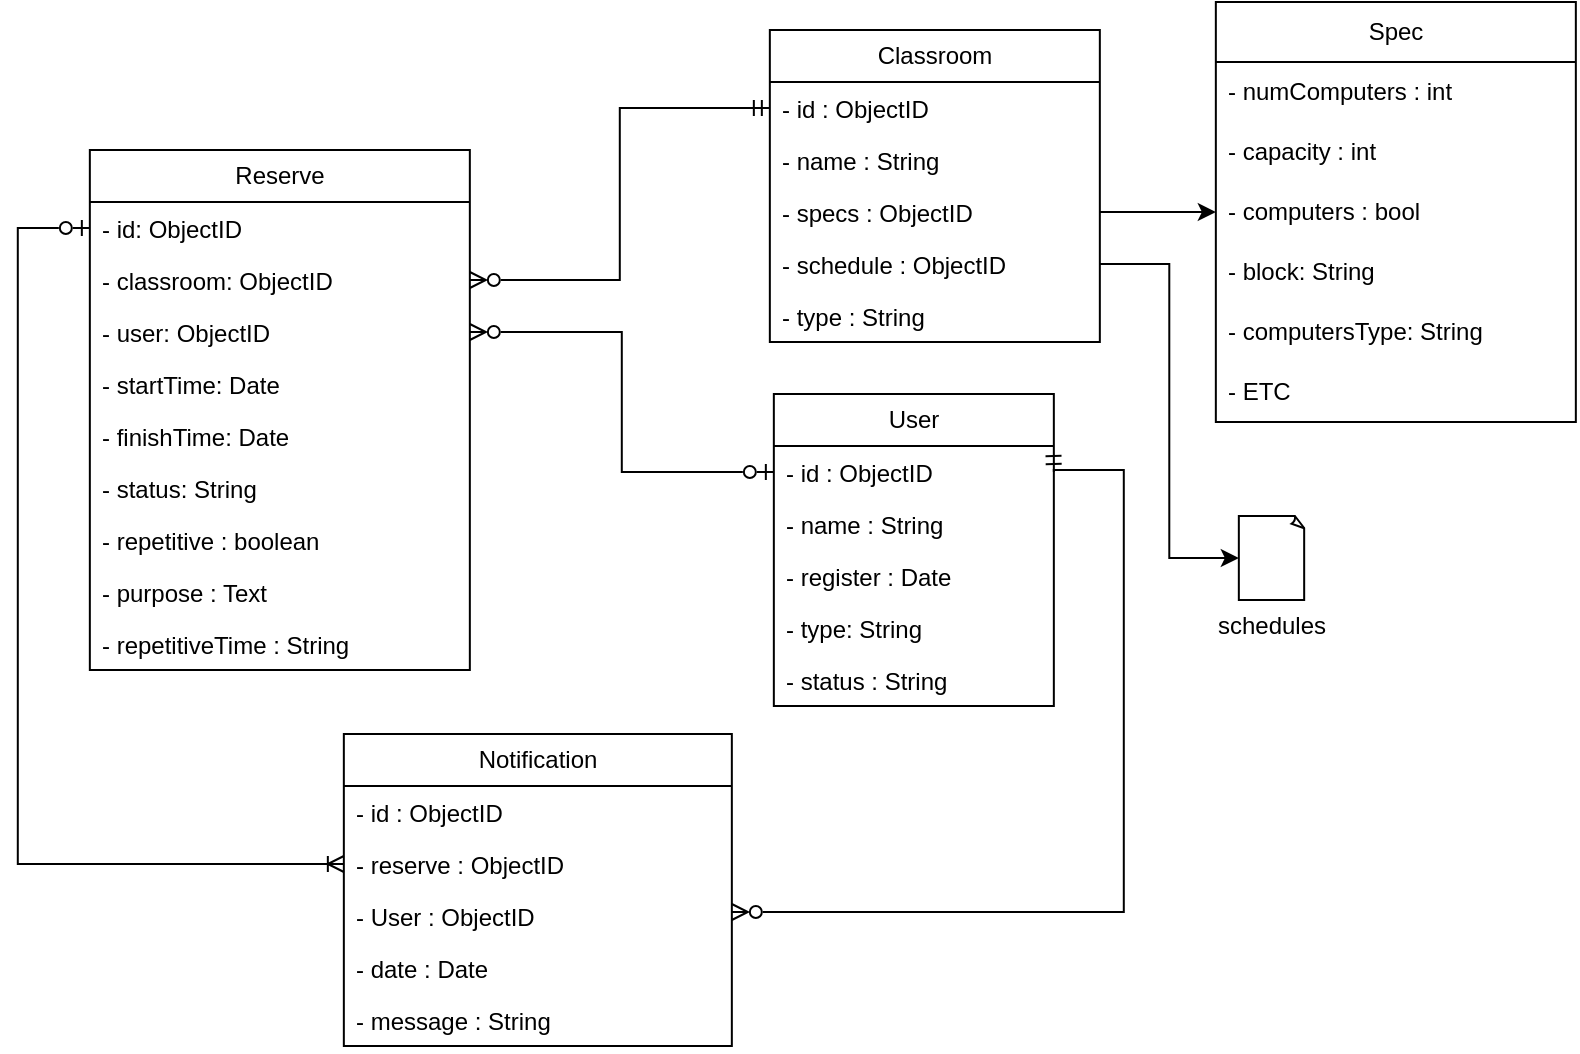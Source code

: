 <mxfile version="26.0.14">
  <diagram name="Page-1" id="Xw-OT8u13y2YpGHufhaO">
    <mxGraphModel dx="1311" dy="689" grid="0" gridSize="10" guides="1" tooltips="1" connect="1" arrows="1" fold="1" page="1" pageScale="1" pageWidth="900" pageHeight="1600" background="none" math="0" shadow="0" adaptiveColors="simple">
      <root>
        <mxCell id="0" />
        <mxCell id="1" parent="0" />
        <mxCell id="i59NM2YoJ6HwLMXSleYN-5" value="&lt;div&gt;Classroom&lt;/div&gt;" style="swimlane;fontStyle=0;childLayout=stackLayout;horizontal=1;startSize=26;fillColor=none;horizontalStack=0;resizeParent=1;resizeParentMax=0;resizeLast=0;collapsible=1;marginBottom=0;whiteSpace=wrap;html=1;labelBackgroundColor=none;rounded=0;" parent="1" vertex="1">
          <mxGeometry x="436.92" y="60" width="165" height="156" as="geometry">
            <mxRectangle x="490" y="250" width="110" height="30" as="alternateBounds" />
          </mxGeometry>
        </mxCell>
        <mxCell id="i59NM2YoJ6HwLMXSleYN-6" value="- id : ObjectID" style="text;strokeColor=none;fillColor=none;align=left;verticalAlign=top;spacingLeft=4;spacingRight=4;overflow=hidden;rotatable=0;points=[[0,0.5],[1,0.5]];portConstraint=eastwest;whiteSpace=wrap;html=1;labelBackgroundColor=none;rounded=0;" parent="i59NM2YoJ6HwLMXSleYN-5" vertex="1">
          <mxGeometry y="26" width="165" height="26" as="geometry" />
        </mxCell>
        <mxCell id="i59NM2YoJ6HwLMXSleYN-7" value="- name : String" style="text;strokeColor=none;fillColor=none;align=left;verticalAlign=top;spacingLeft=4;spacingRight=4;overflow=hidden;rotatable=0;points=[[0,0.5],[1,0.5]];portConstraint=eastwest;whiteSpace=wrap;html=1;labelBackgroundColor=none;rounded=0;" parent="i59NM2YoJ6HwLMXSleYN-5" vertex="1">
          <mxGeometry y="52" width="165" height="26" as="geometry" />
        </mxCell>
        <mxCell id="uQxwyQJkKkR2JC9lQVKh-1" value="- specs : ObjectID" style="text;strokeColor=none;fillColor=none;align=left;verticalAlign=top;spacingLeft=4;spacingRight=4;overflow=hidden;rotatable=0;points=[[0,0.5],[1,0.5]];portConstraint=eastwest;whiteSpace=wrap;html=1;labelBackgroundColor=none;rounded=0;" parent="i59NM2YoJ6HwLMXSleYN-5" vertex="1">
          <mxGeometry y="78" width="165" height="26" as="geometry" />
        </mxCell>
        <mxCell id="ar1v0ZjxXNLSlUzArU0o-15" value="- schedule : ObjectID" style="text;strokeColor=none;fillColor=none;align=left;verticalAlign=top;spacingLeft=4;spacingRight=4;overflow=hidden;rotatable=0;points=[[0,0.5],[1,0.5]];portConstraint=eastwest;whiteSpace=wrap;html=1;labelBackgroundColor=none;rounded=0;" parent="i59NM2YoJ6HwLMXSleYN-5" vertex="1">
          <mxGeometry y="104" width="165" height="26" as="geometry" />
        </mxCell>
        <mxCell id="C52PBcnYzyFe92Bp_LaQ-4" value="- type : String" style="text;strokeColor=none;fillColor=none;align=left;verticalAlign=top;spacingLeft=4;spacingRight=4;overflow=hidden;rotatable=0;points=[[0,0.5],[1,0.5]];portConstraint=eastwest;whiteSpace=wrap;html=1;labelBackgroundColor=none;rounded=0;" vertex="1" parent="i59NM2YoJ6HwLMXSleYN-5">
          <mxGeometry y="130" width="165" height="26" as="geometry" />
        </mxCell>
        <mxCell id="i59NM2YoJ6HwLMXSleYN-9" value="&lt;div&gt;User&lt;/div&gt;" style="swimlane;fontStyle=0;childLayout=stackLayout;horizontal=1;startSize=26;fillColor=none;horizontalStack=0;resizeParent=1;resizeParentMax=0;resizeLast=0;collapsible=1;marginBottom=0;whiteSpace=wrap;html=1;labelBackgroundColor=none;rounded=0;" parent="1" vertex="1">
          <mxGeometry x="438.92" y="242" width="140" height="156" as="geometry" />
        </mxCell>
        <mxCell id="uzlNbjQuaozOqmtYfUtM-9" value="- id : ObjectID" style="text;strokeColor=none;fillColor=none;align=left;verticalAlign=top;spacingLeft=4;spacingRight=4;overflow=hidden;rotatable=0;points=[[0,0.5],[1,0.5]];portConstraint=eastwest;whiteSpace=wrap;html=1;labelBackgroundColor=none;rounded=0;" parent="i59NM2YoJ6HwLMXSleYN-9" vertex="1">
          <mxGeometry y="26" width="140" height="26" as="geometry" />
        </mxCell>
        <mxCell id="i59NM2YoJ6HwLMXSleYN-11" value="- name : String" style="text;strokeColor=none;fillColor=none;align=left;verticalAlign=top;spacingLeft=4;spacingRight=4;overflow=hidden;rotatable=0;points=[[0,0.5],[1,0.5]];portConstraint=eastwest;whiteSpace=wrap;html=1;labelBackgroundColor=none;rounded=0;" parent="i59NM2YoJ6HwLMXSleYN-9" vertex="1">
          <mxGeometry y="52" width="140" height="26" as="geometry" />
        </mxCell>
        <mxCell id="i59NM2YoJ6HwLMXSleYN-10" value="- register : Date" style="text;strokeColor=none;fillColor=none;align=left;verticalAlign=top;spacingLeft=4;spacingRight=4;overflow=hidden;rotatable=0;points=[[0,0.5],[1,0.5]];portConstraint=eastwest;whiteSpace=wrap;html=1;labelBackgroundColor=none;rounded=0;" parent="i59NM2YoJ6HwLMXSleYN-9" vertex="1">
          <mxGeometry y="78" width="140" height="26" as="geometry" />
        </mxCell>
        <mxCell id="i59NM2YoJ6HwLMXSleYN-12" value="- type: String" style="text;strokeColor=none;fillColor=none;align=left;verticalAlign=top;spacingLeft=4;spacingRight=4;overflow=hidden;rotatable=0;points=[[0,0.5],[1,0.5]];portConstraint=eastwest;whiteSpace=wrap;html=1;labelBackgroundColor=none;rounded=0;" parent="i59NM2YoJ6HwLMXSleYN-9" vertex="1">
          <mxGeometry y="104" width="140" height="26" as="geometry" />
        </mxCell>
        <mxCell id="ar1v0ZjxXNLSlUzArU0o-14" value="- status : String" style="text;strokeColor=none;fillColor=none;align=left;verticalAlign=top;spacingLeft=4;spacingRight=4;overflow=hidden;rotatable=0;points=[[0,0.5],[1,0.5]];portConstraint=eastwest;whiteSpace=wrap;html=1;labelBackgroundColor=none;rounded=0;" parent="i59NM2YoJ6HwLMXSleYN-9" vertex="1">
          <mxGeometry y="130" width="140" height="26" as="geometry" />
        </mxCell>
        <mxCell id="i59NM2YoJ6HwLMXSleYN-13" value="Reserve" style="swimlane;fontStyle=0;childLayout=stackLayout;horizontal=1;startSize=26;fillColor=none;horizontalStack=0;resizeParent=1;resizeParentMax=0;resizeLast=0;collapsible=1;marginBottom=0;whiteSpace=wrap;html=1;labelBackgroundColor=none;rounded=0;" parent="1" vertex="1">
          <mxGeometry x="96.92" y="120" width="190" height="260" as="geometry" />
        </mxCell>
        <mxCell id="i59NM2YoJ6HwLMXSleYN-14" value="- id: ObjectID" style="text;strokeColor=none;fillColor=none;align=left;verticalAlign=top;spacingLeft=4;spacingRight=4;overflow=hidden;rotatable=0;points=[[0,0.5],[1,0.5]];portConstraint=eastwest;whiteSpace=wrap;html=1;labelBackgroundColor=none;rounded=0;" parent="i59NM2YoJ6HwLMXSleYN-13" vertex="1">
          <mxGeometry y="26" width="190" height="26" as="geometry" />
        </mxCell>
        <mxCell id="uzlNbjQuaozOqmtYfUtM-3" value="&lt;div&gt;- classroom: ObjectID&lt;/div&gt;" style="text;strokeColor=none;fillColor=none;align=left;verticalAlign=top;spacingLeft=4;spacingRight=4;overflow=hidden;rotatable=0;points=[[0,0.5],[1,0.5]];portConstraint=eastwest;whiteSpace=wrap;html=1;labelBackgroundColor=none;rounded=0;" parent="i59NM2YoJ6HwLMXSleYN-13" vertex="1">
          <mxGeometry y="52" width="190" height="26" as="geometry" />
        </mxCell>
        <mxCell id="i59NM2YoJ6HwLMXSleYN-15" value="- user: ObjectID" style="text;strokeColor=none;fillColor=none;align=left;verticalAlign=top;spacingLeft=4;spacingRight=4;overflow=hidden;rotatable=0;points=[[0,0.5],[1,0.5]];portConstraint=eastwest;whiteSpace=wrap;html=1;labelBackgroundColor=none;rounded=0;" parent="i59NM2YoJ6HwLMXSleYN-13" vertex="1">
          <mxGeometry y="78" width="190" height="26" as="geometry" />
        </mxCell>
        <mxCell id="i59NM2YoJ6HwLMXSleYN-16" value="- startTime: Date" style="text;strokeColor=none;fillColor=none;align=left;verticalAlign=top;spacingLeft=4;spacingRight=4;overflow=hidden;rotatable=0;points=[[0,0.5],[1,0.5]];portConstraint=eastwest;whiteSpace=wrap;html=1;labelBackgroundColor=none;rounded=0;" parent="i59NM2YoJ6HwLMXSleYN-13" vertex="1">
          <mxGeometry y="104" width="190" height="26" as="geometry" />
        </mxCell>
        <mxCell id="C52PBcnYzyFe92Bp_LaQ-1" value="- finishTime: Date" style="text;strokeColor=none;fillColor=none;align=left;verticalAlign=top;spacingLeft=4;spacingRight=4;overflow=hidden;rotatable=0;points=[[0,0.5],[1,0.5]];portConstraint=eastwest;whiteSpace=wrap;html=1;labelBackgroundColor=none;rounded=0;" vertex="1" parent="i59NM2YoJ6HwLMXSleYN-13">
          <mxGeometry y="130" width="190" height="26" as="geometry" />
        </mxCell>
        <mxCell id="uzlNbjQuaozOqmtYfUtM-2" value="- status: String" style="text;strokeColor=none;fillColor=none;align=left;verticalAlign=top;spacingLeft=4;spacingRight=4;overflow=hidden;rotatable=0;points=[[0,0.5],[1,0.5]];portConstraint=eastwest;whiteSpace=wrap;html=1;labelBackgroundColor=none;rounded=0;" parent="i59NM2YoJ6HwLMXSleYN-13" vertex="1">
          <mxGeometry y="156" width="190" height="26" as="geometry" />
        </mxCell>
        <mxCell id="C52PBcnYzyFe92Bp_LaQ-2" value="- repetitive : boolean" style="text;strokeColor=none;fillColor=none;align=left;verticalAlign=top;spacingLeft=4;spacingRight=4;overflow=hidden;rotatable=0;points=[[0,0.5],[1,0.5]];portConstraint=eastwest;whiteSpace=wrap;html=1;labelBackgroundColor=none;rounded=0;" vertex="1" parent="i59NM2YoJ6HwLMXSleYN-13">
          <mxGeometry y="182" width="190" height="26" as="geometry" />
        </mxCell>
        <mxCell id="uzlNbjQuaozOqmtYfUtM-4" value="- purpose : Text" style="text;strokeColor=none;fillColor=none;align=left;verticalAlign=top;spacingLeft=4;spacingRight=4;overflow=hidden;rotatable=0;points=[[0,0.5],[1,0.5]];portConstraint=eastwest;whiteSpace=wrap;html=1;labelBackgroundColor=none;rounded=0;" parent="i59NM2YoJ6HwLMXSleYN-13" vertex="1">
          <mxGeometry y="208" width="190" height="26" as="geometry" />
        </mxCell>
        <mxCell id="C52PBcnYzyFe92Bp_LaQ-3" value="- repetitiveTime : String" style="text;strokeColor=none;fillColor=none;align=left;verticalAlign=top;spacingLeft=4;spacingRight=4;overflow=hidden;rotatable=0;points=[[0,0.5],[1,0.5]];portConstraint=eastwest;whiteSpace=wrap;html=1;labelBackgroundColor=none;rounded=0;" vertex="1" parent="i59NM2YoJ6HwLMXSleYN-13">
          <mxGeometry y="234" width="190" height="26" as="geometry" />
        </mxCell>
        <mxCell id="uzlNbjQuaozOqmtYfUtM-11" style="edgeStyle=orthogonalEdgeStyle;rounded=0;orthogonalLoop=1;jettySize=auto;html=1;exitX=1;exitY=0.5;exitDx=0;exitDy=0;startArrow=ERzeroToMany;startFill=0;endArrow=ERmandOne;endFill=0;" parent="1" source="uzlNbjQuaozOqmtYfUtM-3" target="i59NM2YoJ6HwLMXSleYN-6" edge="1">
          <mxGeometry relative="1" as="geometry" />
        </mxCell>
        <mxCell id="uzlNbjQuaozOqmtYfUtM-12" style="edgeStyle=orthogonalEdgeStyle;rounded=0;orthogonalLoop=1;jettySize=auto;html=1;endArrow=ERzeroToOne;endFill=0;startArrow=ERzeroToMany;startFill=0;" parent="1" source="i59NM2YoJ6HwLMXSleYN-15" target="uzlNbjQuaozOqmtYfUtM-9" edge="1">
          <mxGeometry relative="1" as="geometry" />
        </mxCell>
        <mxCell id="ar1v0ZjxXNLSlUzArU0o-1" value="Notification" style="swimlane;fontStyle=0;childLayout=stackLayout;horizontal=1;startSize=26;fillColor=none;horizontalStack=0;resizeParent=1;resizeParentMax=0;resizeLast=0;collapsible=1;marginBottom=0;whiteSpace=wrap;html=1;" parent="1" vertex="1">
          <mxGeometry x="223.92" y="412" width="194" height="156" as="geometry" />
        </mxCell>
        <mxCell id="ar1v0ZjxXNLSlUzArU0o-2" value="- id : ObjectID" style="text;strokeColor=none;fillColor=none;align=left;verticalAlign=top;spacingLeft=4;spacingRight=4;overflow=hidden;rotatable=0;points=[[0,0.5],[1,0.5]];portConstraint=eastwest;whiteSpace=wrap;html=1;" parent="ar1v0ZjxXNLSlUzArU0o-1" vertex="1">
          <mxGeometry y="26" width="194" height="26" as="geometry" />
        </mxCell>
        <mxCell id="ar1v0ZjxXNLSlUzArU0o-10" value="- reserve : ObjectID" style="text;strokeColor=none;fillColor=none;align=left;verticalAlign=top;spacingLeft=4;spacingRight=4;overflow=hidden;rotatable=0;points=[[0,0.5],[1,0.5]];portConstraint=eastwest;whiteSpace=wrap;html=1;labelBackgroundColor=none;rounded=0;" parent="ar1v0ZjxXNLSlUzArU0o-1" vertex="1">
          <mxGeometry y="52" width="194" height="26" as="geometry" />
        </mxCell>
        <mxCell id="ar1v0ZjxXNLSlUzArU0o-3" value="- User : ObjectID" style="text;strokeColor=none;fillColor=none;align=left;verticalAlign=top;spacingLeft=4;spacingRight=4;overflow=hidden;rotatable=0;points=[[0,0.5],[1,0.5]];portConstraint=eastwest;whiteSpace=wrap;html=1;" parent="ar1v0ZjxXNLSlUzArU0o-1" vertex="1">
          <mxGeometry y="78" width="194" height="26" as="geometry" />
        </mxCell>
        <mxCell id="ar1v0ZjxXNLSlUzArU0o-4" value="- date : Date" style="text;strokeColor=none;fillColor=none;align=left;verticalAlign=top;spacingLeft=4;spacingRight=4;overflow=hidden;rotatable=0;points=[[0,0.5],[1,0.5]];portConstraint=eastwest;whiteSpace=wrap;html=1;" parent="ar1v0ZjxXNLSlUzArU0o-1" vertex="1">
          <mxGeometry y="104" width="194" height="26" as="geometry" />
        </mxCell>
        <mxCell id="ar1v0ZjxXNLSlUzArU0o-5" value="- message : String" style="text;strokeColor=none;fillColor=none;align=left;verticalAlign=top;spacingLeft=4;spacingRight=4;overflow=hidden;rotatable=0;points=[[0,0.5],[1,0.5]];portConstraint=eastwest;whiteSpace=wrap;html=1;" parent="ar1v0ZjxXNLSlUzArU0o-1" vertex="1">
          <mxGeometry y="130" width="194" height="26" as="geometry" />
        </mxCell>
        <mxCell id="ar1v0ZjxXNLSlUzArU0o-7" style="edgeStyle=orthogonalEdgeStyle;rounded=0;orthogonalLoop=1;jettySize=auto;html=1;endArrow=ERmandOne;endFill=0;startArrow=ERzeroToMany;startFill=0;entryX=1;entryY=0.5;entryDx=0;entryDy=0;" parent="1" source="ar1v0ZjxXNLSlUzArU0o-3" target="uzlNbjQuaozOqmtYfUtM-9" edge="1">
          <mxGeometry relative="1" as="geometry">
            <mxPoint x="663.92" y="326" as="targetPoint" />
            <Array as="points">
              <mxPoint x="613.92" y="501" />
              <mxPoint x="613.92" y="280" />
            </Array>
            <mxPoint x="499.92" y="501" as="sourcePoint" />
          </mxGeometry>
        </mxCell>
        <mxCell id="ar1v0ZjxXNLSlUzArU0o-13" style="edgeStyle=orthogonalEdgeStyle;rounded=0;orthogonalLoop=1;jettySize=auto;html=1;entryX=0;entryY=0.5;entryDx=0;entryDy=0;endArrow=ERzeroToOne;endFill=0;startArrow=ERoneToMany;startFill=0;" parent="1" source="ar1v0ZjxXNLSlUzArU0o-10" target="i59NM2YoJ6HwLMXSleYN-14" edge="1">
          <mxGeometry relative="1" as="geometry">
            <Array as="points">
              <mxPoint x="60.92" y="477" />
              <mxPoint x="60.92" y="159" />
            </Array>
          </mxGeometry>
        </mxCell>
        <mxCell id="C52PBcnYzyFe92Bp_LaQ-5" value="Spec" style="swimlane;fontStyle=0;childLayout=stackLayout;horizontal=1;startSize=30;horizontalStack=0;resizeParent=1;resizeParentMax=0;resizeLast=0;collapsible=1;marginBottom=0;whiteSpace=wrap;html=1;" vertex="1" parent="1">
          <mxGeometry x="659.92" y="46" width="180" height="210" as="geometry" />
        </mxCell>
        <mxCell id="C52PBcnYzyFe92Bp_LaQ-6" value="- numComputers : int" style="text;strokeColor=none;fillColor=none;align=left;verticalAlign=middle;spacingLeft=4;spacingRight=4;overflow=hidden;points=[[0,0.5],[1,0.5]];portConstraint=eastwest;rotatable=0;whiteSpace=wrap;html=1;" vertex="1" parent="C52PBcnYzyFe92Bp_LaQ-5">
          <mxGeometry y="30" width="180" height="30" as="geometry" />
        </mxCell>
        <mxCell id="C52PBcnYzyFe92Bp_LaQ-7" value="- capacity : int" style="text;strokeColor=none;fillColor=none;align=left;verticalAlign=middle;spacingLeft=4;spacingRight=4;overflow=hidden;points=[[0,0.5],[1,0.5]];portConstraint=eastwest;rotatable=0;whiteSpace=wrap;html=1;" vertex="1" parent="C52PBcnYzyFe92Bp_LaQ-5">
          <mxGeometry y="60" width="180" height="30" as="geometry" />
        </mxCell>
        <mxCell id="C52PBcnYzyFe92Bp_LaQ-8" value="&lt;div&gt;- computers : bool&lt;/div&gt;" style="text;strokeColor=none;fillColor=none;align=left;verticalAlign=middle;spacingLeft=4;spacingRight=4;overflow=hidden;points=[[0,0.5],[1,0.5]];portConstraint=eastwest;rotatable=0;whiteSpace=wrap;html=1;" vertex="1" parent="C52PBcnYzyFe92Bp_LaQ-5">
          <mxGeometry y="90" width="180" height="30" as="geometry" />
        </mxCell>
        <mxCell id="C52PBcnYzyFe92Bp_LaQ-11" value="- block: String" style="text;strokeColor=none;fillColor=none;align=left;verticalAlign=middle;spacingLeft=4;spacingRight=4;overflow=hidden;points=[[0,0.5],[1,0.5]];portConstraint=eastwest;rotatable=0;whiteSpace=wrap;html=1;" vertex="1" parent="C52PBcnYzyFe92Bp_LaQ-5">
          <mxGeometry y="120" width="180" height="30" as="geometry" />
        </mxCell>
        <mxCell id="C52PBcnYzyFe92Bp_LaQ-10" value="- computersType: String" style="text;strokeColor=none;fillColor=none;align=left;verticalAlign=middle;spacingLeft=4;spacingRight=4;overflow=hidden;points=[[0,0.5],[1,0.5]];portConstraint=eastwest;rotatable=0;whiteSpace=wrap;html=1;" vertex="1" parent="C52PBcnYzyFe92Bp_LaQ-5">
          <mxGeometry y="150" width="180" height="30" as="geometry" />
        </mxCell>
        <mxCell id="C52PBcnYzyFe92Bp_LaQ-9" value="- ETC" style="text;strokeColor=none;fillColor=none;align=left;verticalAlign=middle;spacingLeft=4;spacingRight=4;overflow=hidden;points=[[0,0.5],[1,0.5]];portConstraint=eastwest;rotatable=0;whiteSpace=wrap;html=1;" vertex="1" parent="C52PBcnYzyFe92Bp_LaQ-5">
          <mxGeometry y="180" width="180" height="30" as="geometry" />
        </mxCell>
        <mxCell id="C52PBcnYzyFe92Bp_LaQ-15" style="edgeStyle=orthogonalEdgeStyle;rounded=0;orthogonalLoop=1;jettySize=auto;html=1;exitX=1;exitY=0.5;exitDx=0;exitDy=0;" edge="1" parent="1" source="uQxwyQJkKkR2JC9lQVKh-1" target="C52PBcnYzyFe92Bp_LaQ-5">
          <mxGeometry relative="1" as="geometry" />
        </mxCell>
        <mxCell id="C52PBcnYzyFe92Bp_LaQ-17" value="" style="whiteSpace=wrap;html=1;shape=mxgraph.basic.document" vertex="1" parent="1">
          <mxGeometry x="671.42" y="303" width="33" height="42" as="geometry" />
        </mxCell>
        <mxCell id="C52PBcnYzyFe92Bp_LaQ-18" style="edgeStyle=orthogonalEdgeStyle;rounded=0;orthogonalLoop=1;jettySize=auto;html=1;exitX=1;exitY=0.5;exitDx=0;exitDy=0;entryX=0;entryY=0.5;entryDx=0;entryDy=0;entryPerimeter=0;" edge="1" parent="1" source="ar1v0ZjxXNLSlUzArU0o-15" target="C52PBcnYzyFe92Bp_LaQ-17">
          <mxGeometry relative="1" as="geometry" />
        </mxCell>
        <mxCell id="C52PBcnYzyFe92Bp_LaQ-19" value="schedules" style="text;html=1;align=center;verticalAlign=middle;whiteSpace=wrap;rounded=0;" vertex="1" parent="1">
          <mxGeometry x="657.92" y="343" width="60" height="30" as="geometry" />
        </mxCell>
      </root>
    </mxGraphModel>
  </diagram>
</mxfile>
